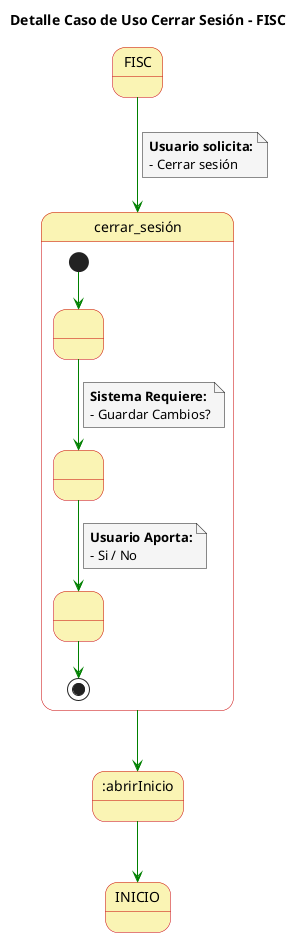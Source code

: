 @startuml

skinparam state {
  BackgroundColor #faf4b4
  BorderColor #c90000
}

skinparam note {
  BackgroundColor #f5f5f5
}

skinparam linetype polyline

title Detalle Caso de Uso Cerrar Sesión - FISC

FISC -[#green]-> cerrar_sesión
note on link
  **Usuario solicita:**
  - Cerrar sesión
end note

state cerrar_sesión{
   state 1 as " "
   state 2 as " "
   state 3 as " "

   [*] -[#green]-> 1
  1 -[#green]-> 2
  note on link
      **Sistema Requiere:**
      - Guardar Cambios?
  end note
  2 -[#green]-> 3
  note on link
      **Usuario Aporta:**
      - Si / No
  end note
  3 -[#green]-> [*]

}


cerrar_sesión -[#green]-> :abrirInicio 


:abrirInicio -[#green]-> INICIO

@enduml
